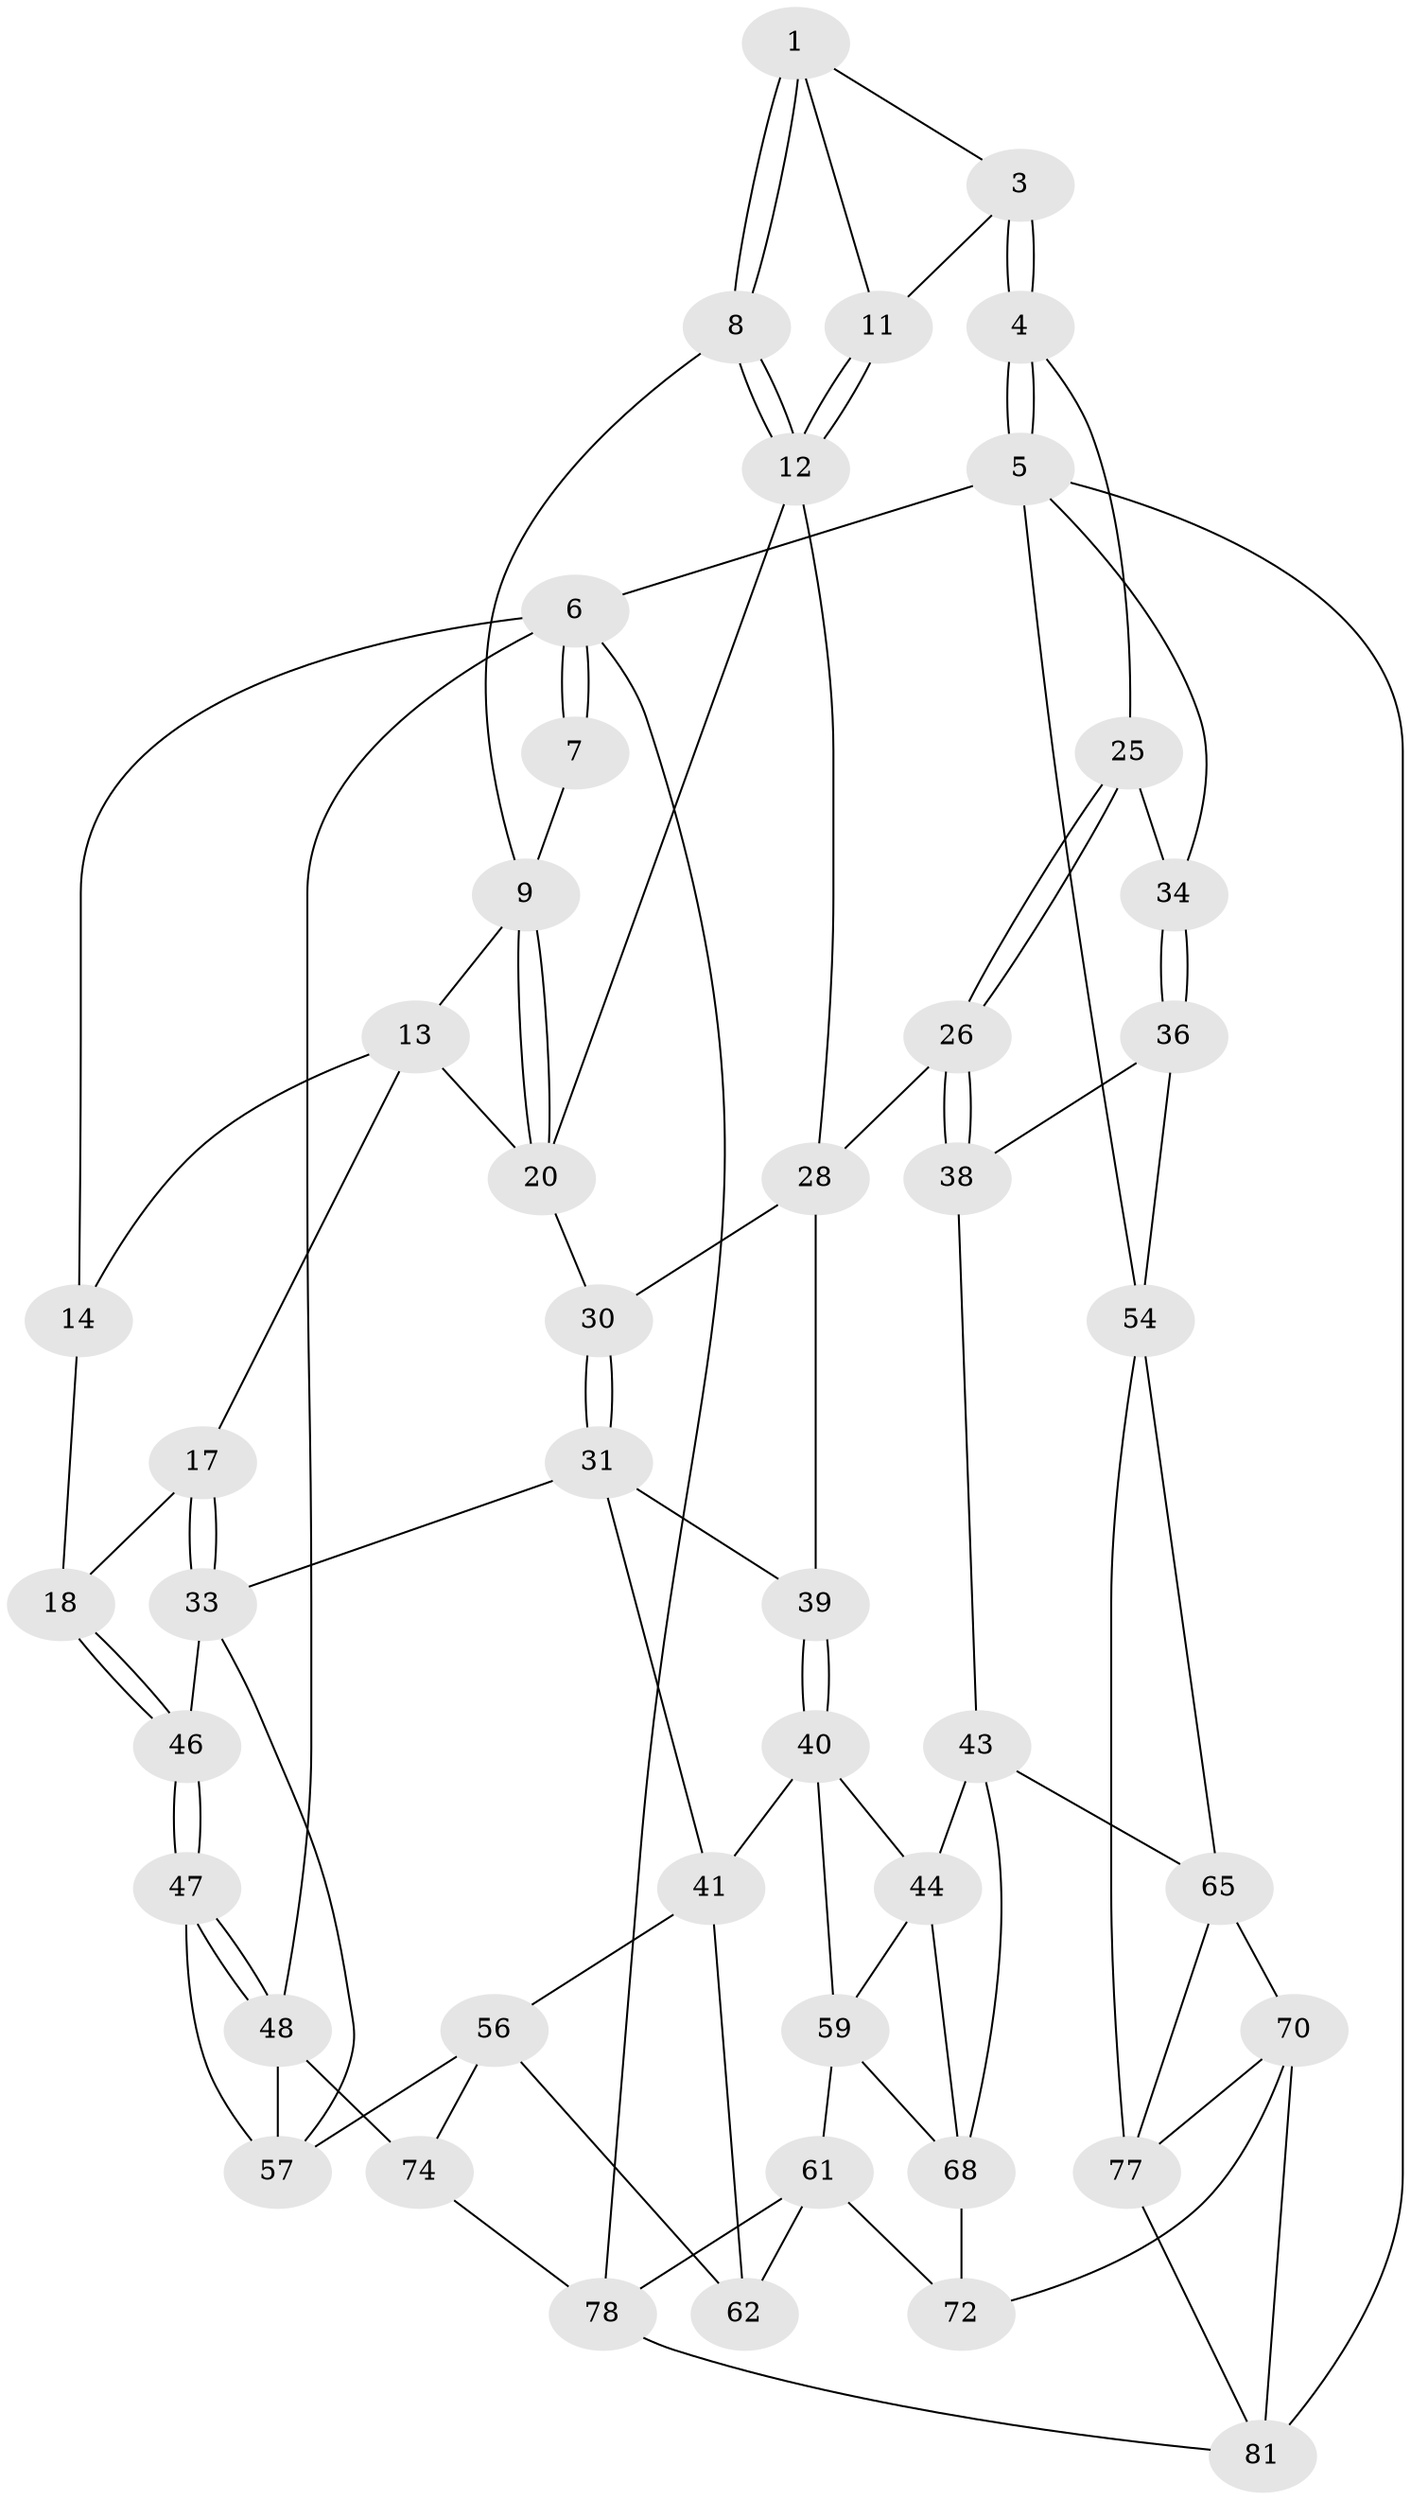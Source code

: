 // Generated by graph-tools (version 1.1) at 2025/52/02/27/25 19:52:44]
// undirected, 46 vertices, 98 edges
graph export_dot {
graph [start="1"]
  node [color=gray90,style=filled];
  1 [pos="+0.48261384542395586+0",super="+2"];
  3 [pos="+1+0",super="+23"];
  4 [pos="+1+0",super="+24"];
  5 [pos="+1+0",super="+53"];
  6 [pos="+0+0",super="+49"];
  7 [pos="+0.10318215850551557+0"];
  8 [pos="+0.4666836179927249+0.04738819696719654"];
  9 [pos="+0.4224666838280313+0.07503727188964264",super="+10"];
  11 [pos="+0.6921555442170977+0.21185916244179348"];
  12 [pos="+0.5922369006601894+0.21960276536341303",super="+21"];
  13 [pos="+0.15813800938715916+0.08305961184403288",super="+16"];
  14 [pos="+0.08079308042979275+0.09713311821712087",super="+15"];
  17 [pos="+0.06092187794226073+0.3324230368075954"];
  18 [pos="+0+0.32040537782768885",super="+19"];
  20 [pos="+0.25881043843030144+0.2722238230428492",super="+22"];
  25 [pos="+0.7944611089981106+0.29004972709827487"];
  26 [pos="+0.7753421504329072+0.4233666536791954",super="+27"];
  28 [pos="+0.5929811905910453+0.4904624019948304",super="+29"];
  30 [pos="+0.3437081640753464+0.4095630833722232"];
  31 [pos="+0.338880773952581+0.4416631370413091",super="+32"];
  33 [pos="+0.18272505763017385+0.5878563778536758",super="+50"];
  34 [pos="+0.831940727262479+0.29030062040299953",super="+35"];
  36 [pos="+1+0.4679264391552773",super="+37"];
  38 [pos="+0.9753554287624131+0.585157066714128",super="+42"];
  39 [pos="+0.5034606545782065+0.5512471941074206"];
  40 [pos="+0.44328643850218113+0.6673696204448603",super="+45"];
  41 [pos="+0.34281154467806246+0.6464885297791783",super="+55"];
  43 [pos="+0.7070343589737544+0.6805282463525311",super="+67"];
  44 [pos="+0.5529295680573826+0.6957445896433493",super="+63"];
  46 [pos="+0+0.40077521847200837",super="+51"];
  47 [pos="+0+0.7178822314385062",super="+52"];
  48 [pos="+0+1",super="+75"];
  54 [pos="+1+0.8554599357088095",super="+64"];
  56 [pos="+0.2122600591590468+0.82172161939924",super="+73"];
  57 [pos="+0.2057148694252259+0.8191448746624796",super="+58"];
  59 [pos="+0.454380746632601+0.7455677975062769",super="+60"];
  61 [pos="+0.42076823693896914+0.8356678500468554",super="+76"];
  62 [pos="+0.3802091334641907+0.8535511444327545"];
  65 [pos="+0.867743235928764+0.8495362643780806",super="+66"];
  68 [pos="+0.6129016415283332+0.8472037026790762",super="+69"];
  70 [pos="+0.7267309648000457+0.8976729417489506",super="+71"];
  72 [pos="+0.6011559297123276+0.8811272967382955"];
  74 [pos="+0.29908137233458126+1"];
  77 [pos="+0.7720307039281895+0.9058034660722257",super="+80"];
  78 [pos="+0.3995842481921225+1",super="+79"];
  81 [pos="+0.7078015847845519+1",super="+82"];
  1 -- 8;
  1 -- 8;
  1 -- 3;
  1 -- 11;
  3 -- 4 [weight=2];
  3 -- 4;
  3 -- 11;
  4 -- 5;
  4 -- 5;
  4 -- 25;
  5 -- 6 [weight=2];
  5 -- 54;
  5 -- 81;
  5 -- 34;
  6 -- 7;
  6 -- 7;
  6 -- 48;
  6 -- 78;
  6 -- 14;
  7 -- 9;
  8 -- 9;
  8 -- 12;
  8 -- 12;
  9 -- 20;
  9 -- 20;
  9 -- 13;
  11 -- 12;
  11 -- 12;
  12 -- 28;
  12 -- 20;
  13 -- 14;
  13 -- 17;
  13 -- 20;
  14 -- 18 [weight=2];
  17 -- 18;
  17 -- 33;
  17 -- 33;
  18 -- 46;
  18 -- 46;
  20 -- 30;
  25 -- 26;
  25 -- 26;
  25 -- 34;
  26 -- 38 [weight=2];
  26 -- 38;
  26 -- 28;
  28 -- 39;
  28 -- 30;
  30 -- 31;
  30 -- 31;
  31 -- 39;
  31 -- 33;
  31 -- 41;
  33 -- 57;
  33 -- 46;
  34 -- 36 [weight=2];
  34 -- 36;
  36 -- 38;
  36 -- 54;
  38 -- 43;
  39 -- 40;
  39 -- 40;
  40 -- 41;
  40 -- 59;
  40 -- 44;
  41 -- 56;
  41 -- 62;
  43 -- 44;
  43 -- 65;
  43 -- 68;
  44 -- 59;
  44 -- 68;
  46 -- 47 [weight=2];
  46 -- 47;
  47 -- 48;
  47 -- 48;
  47 -- 57;
  48 -- 57;
  48 -- 74;
  54 -- 65;
  54 -- 77;
  56 -- 57;
  56 -- 74;
  56 -- 62;
  59 -- 61;
  59 -- 68;
  61 -- 62;
  61 -- 72;
  61 -- 78;
  65 -- 77;
  65 -- 70;
  68 -- 72;
  70 -- 77;
  70 -- 72;
  70 -- 81;
  74 -- 78;
  77 -- 81;
  78 -- 81;
}
